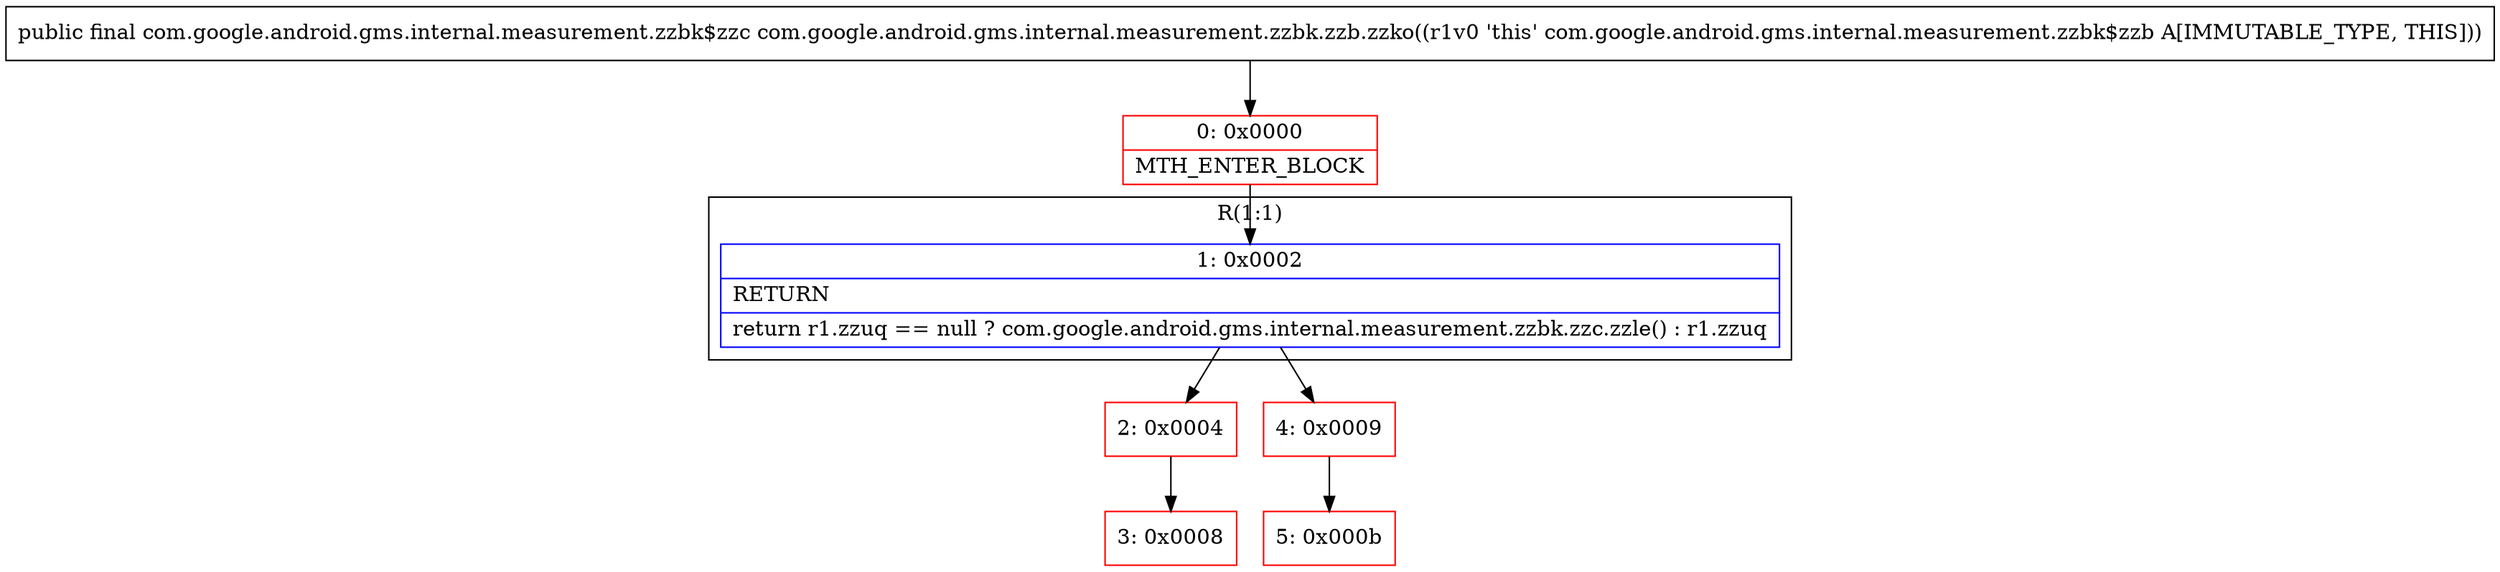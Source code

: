 digraph "CFG forcom.google.android.gms.internal.measurement.zzbk.zzb.zzko()Lcom\/google\/android\/gms\/internal\/measurement\/zzbk$zzc;" {
subgraph cluster_Region_1621860612 {
label = "R(1:1)";
node [shape=record,color=blue];
Node_1 [shape=record,label="{1\:\ 0x0002|RETURN\l|return r1.zzuq == null ? com.google.android.gms.internal.measurement.zzbk.zzc.zzle() : r1.zzuq\l}"];
}
Node_0 [shape=record,color=red,label="{0\:\ 0x0000|MTH_ENTER_BLOCK\l}"];
Node_2 [shape=record,color=red,label="{2\:\ 0x0004}"];
Node_3 [shape=record,color=red,label="{3\:\ 0x0008}"];
Node_4 [shape=record,color=red,label="{4\:\ 0x0009}"];
Node_5 [shape=record,color=red,label="{5\:\ 0x000b}"];
MethodNode[shape=record,label="{public final com.google.android.gms.internal.measurement.zzbk$zzc com.google.android.gms.internal.measurement.zzbk.zzb.zzko((r1v0 'this' com.google.android.gms.internal.measurement.zzbk$zzb A[IMMUTABLE_TYPE, THIS])) }"];
MethodNode -> Node_0;
Node_1 -> Node_2;
Node_1 -> Node_4;
Node_0 -> Node_1;
Node_2 -> Node_3;
Node_4 -> Node_5;
}

